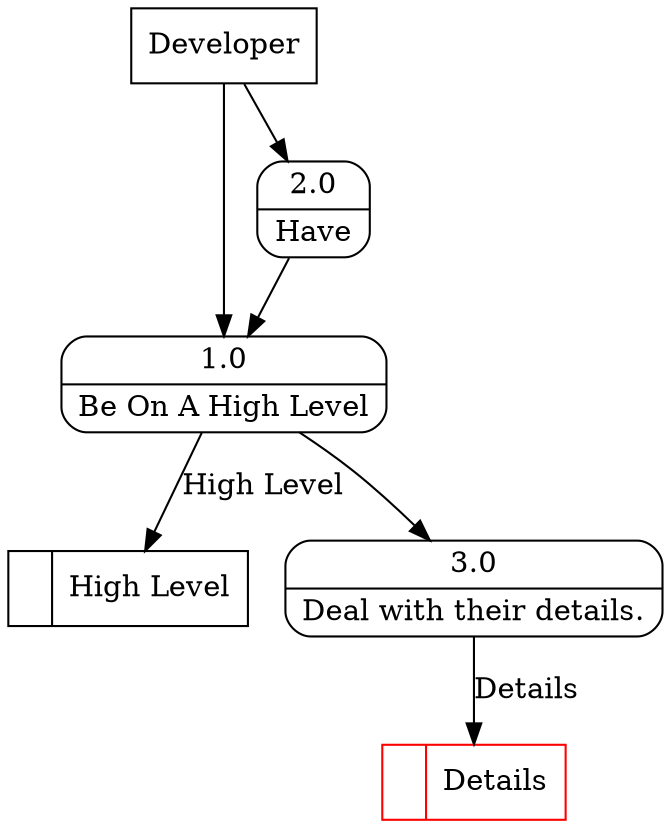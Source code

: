 digraph dfd2{ 
node[shape=record]
200 [label="<f0>  |<f1> High Level " ];
201 [label="Developer" shape=box];
202 [label="{<f0> 1.0|<f1> Be On A High Level }" shape=Mrecord];
203 [label="{<f0> 2.0|<f1> Have }" shape=Mrecord];
3 [label="{<f0> 3.0|<f1> Deal with their details. }" shape=Mrecord];
202 -> 3
1001 [label="<f0>  |<f1> Details " color=red];
3 -> 1001 [label="Details"]
201 -> 202
201 -> 203
202 -> 200 [label="High Level"]
203 -> 202
}